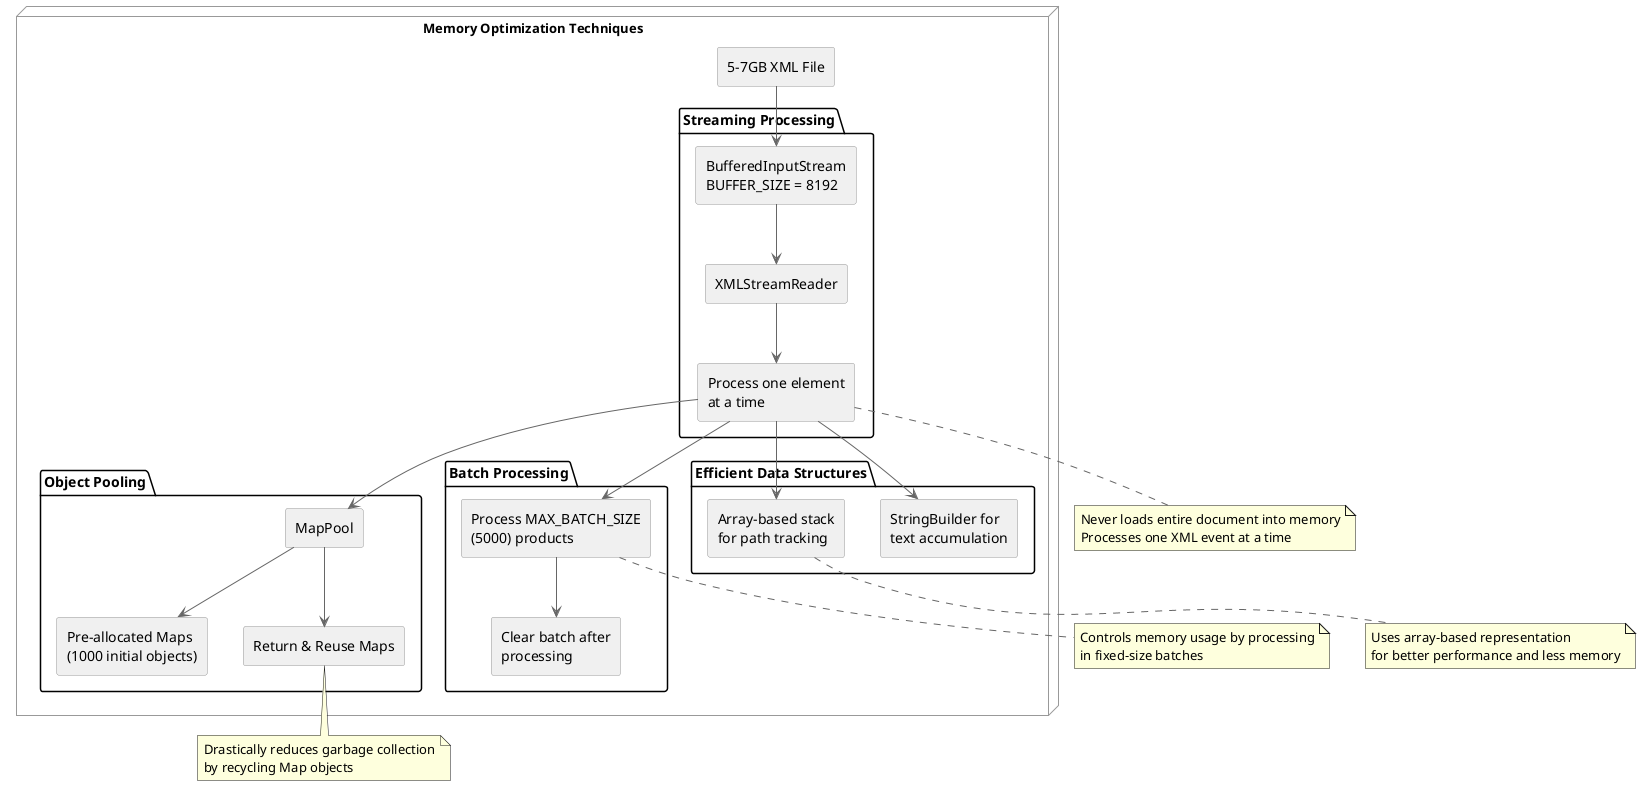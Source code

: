 @startuml
skinparam backgroundColor white
skinparam componentStyle rectangle
skinparam arrowColor #666666
skinparam componentBackgroundColor #f0f0f0
skinparam componentBorderColor #999999
skinparam nodeBorderColor #999999
skinparam nodeFontSize 13

node "Memory Optimization Techniques" {
  [5-7GB XML File] as file

  package "Streaming Processing" {
    [BufferedInputStream\nBUFFER_SIZE = 8192] as buffer
    [XMLStreamReader] as reader
    [Process one element\nat a time] as stream
  }

  package "Object Pooling" {
    [MapPool] as pool
    [Pre-allocated Maps\n(1000 initial objects)] as prealloc
    [Return & Reuse Maps] as reuse
  }

  package "Batch Processing" {
    [Process MAX_BATCH_SIZE\n(5000) products] as batch
    [Clear batch after\nprocessing] as clear
  }

  package "Efficient Data Structures" {
    [StringBuilder for\ntext accumulation] as sb
    [Array-based stack\nfor path tracking] as stack
  }

  file --> buffer
  buffer --> reader
  reader --> stream

  stream --> pool
  pool --> prealloc
  pool --> reuse

  stream --> batch
  batch --> clear

  stream --> sb
  stream --> stack
}

note bottom of stream
  Never loads entire document into memory
  Processes one XML event at a time
end note

note bottom of reuse
  Drastically reduces garbage collection
  by recycling Map objects
end note

note bottom of batch
  Controls memory usage by processing
  in fixed-size batches
end note

note bottom of stack
  Uses array-based representation
  for better performance and less memory
end note

@enduml